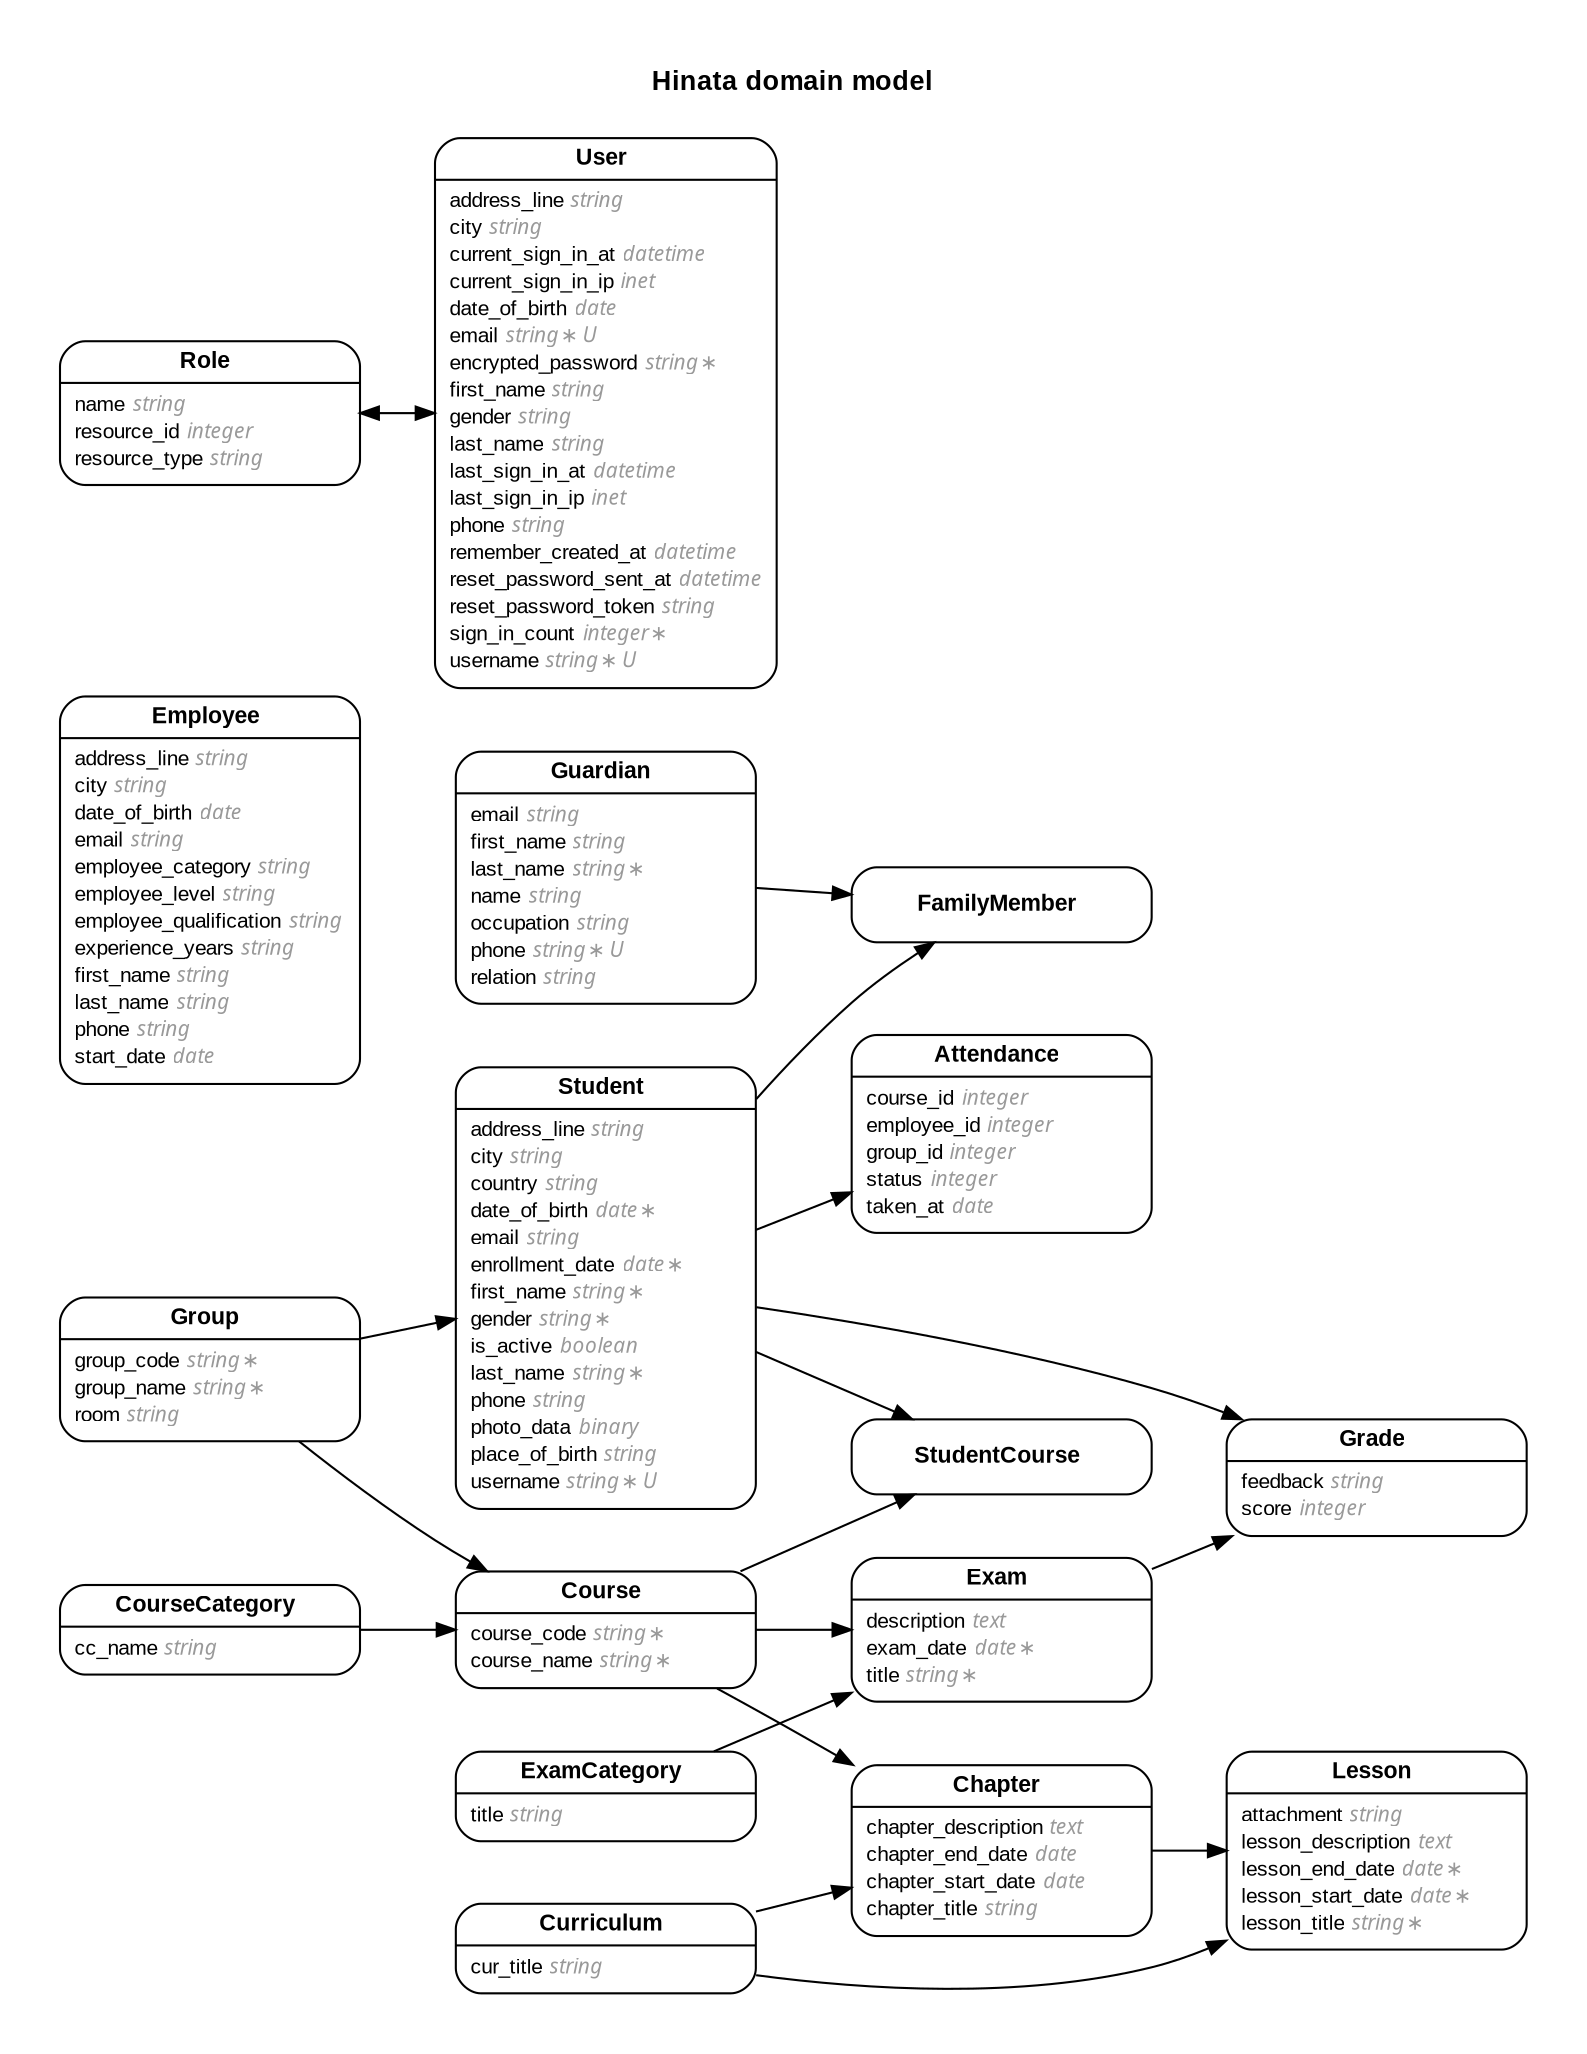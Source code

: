 digraph Hinata {
rankdir = "LR";
ranksep = "0.5";
nodesep = "0.4";
pad = "0.4,0.4";
margin = "0,0";
concentrate = "true";
labelloc = "t";
fontsize = "13";
fontname = "Arial Bold";
node[ shape  =  "Mrecord" , fontsize  =  "10" , fontname  =  "Arial" , margin  =  "0.07,0.05" , penwidth  =  "1.0"];
edge[ fontname  =  "Arial" , fontsize  =  "7" , dir  =  "both" , arrowsize  =  "0.9" , penwidth  =  "1.0" , labelangle  =  "32" , labeldistance  =  "1.8"];
label = "Hinata domain model\n\n";
m_Attendance [label = <<table border="0" align="center" cellspacing="0.5" cellpadding="0" width="134">
  <tr><td align="center" valign="bottom" width="130"><font face="Arial Bold" point-size="11">Attendance</font></td></tr>
</table>
|
<table border="0" align="left" cellspacing="2" cellpadding="0" width="134">
  <tr><td align="left" width="130" port="course_id">course_id <font face="Arail Italic" color="grey60">integer</font></td></tr>
  <tr><td align="left" width="130" port="employee_id">employee_id <font face="Arail Italic" color="grey60">integer</font></td></tr>
  <tr><td align="left" width="130" port="group_id">group_id <font face="Arail Italic" color="grey60">integer</font></td></tr>
  <tr><td align="left" width="130" port="status">status <font face="Arail Italic" color="grey60">integer</font></td></tr>
  <tr><td align="left" width="130" port="taken_at">taken_at <font face="Arail Italic" color="grey60">date</font></td></tr>
</table>
>];
m_Chapter [label = <<table border="0" align="center" cellspacing="0.5" cellpadding="0" width="134">
  <tr><td align="center" valign="bottom" width="130"><font face="Arial Bold" point-size="11">Chapter</font></td></tr>
</table>
|
<table border="0" align="left" cellspacing="2" cellpadding="0" width="134">
  <tr><td align="left" width="130" port="chapter_description">chapter_description <font face="Arail Italic" color="grey60">text</font></td></tr>
  <tr><td align="left" width="130" port="chapter_end_date">chapter_end_date <font face="Arail Italic" color="grey60">date</font></td></tr>
  <tr><td align="left" width="130" port="chapter_start_date">chapter_start_date <font face="Arail Italic" color="grey60">date</font></td></tr>
  <tr><td align="left" width="130" port="chapter_title">chapter_title <font face="Arail Italic" color="grey60">string</font></td></tr>
</table>
>];
m_Course [label = <<table border="0" align="center" cellspacing="0.5" cellpadding="0" width="134">
  <tr><td align="center" valign="bottom" width="130"><font face="Arial Bold" point-size="11">Course</font></td></tr>
</table>
|
<table border="0" align="left" cellspacing="2" cellpadding="0" width="134">
  <tr><td align="left" width="130" port="course_code">course_code <font face="Arail Italic" color="grey60">string ∗</font></td></tr>
  <tr><td align="left" width="130" port="course_name">course_name <font face="Arail Italic" color="grey60">string ∗</font></td></tr>
</table>
>];
m_CourseCategory [label = <<table border="0" align="center" cellspacing="0.5" cellpadding="0" width="134">
  <tr><td align="center" valign="bottom" width="130"><font face="Arial Bold" point-size="11">CourseCategory</font></td></tr>
</table>
|
<table border="0" align="left" cellspacing="2" cellpadding="0" width="134">
  <tr><td align="left" width="130" port="cc_name">cc_name <font face="Arail Italic" color="grey60">string</font></td></tr>
</table>
>];
m_Curriculum [label = <<table border="0" align="center" cellspacing="0.5" cellpadding="0" width="134">
  <tr><td align="center" valign="bottom" width="130"><font face="Arial Bold" point-size="11">Curriculum</font></td></tr>
</table>
|
<table border="0" align="left" cellspacing="2" cellpadding="0" width="134">
  <tr><td align="left" width="130" port="cur_title">cur_title <font face="Arail Italic" color="grey60">string</font></td></tr>
</table>
>];
m_Employee [label = <<table border="0" align="center" cellspacing="0.5" cellpadding="0" width="134">
  <tr><td align="center" valign="bottom" width="130"><font face="Arial Bold" point-size="11">Employee</font></td></tr>
</table>
|
<table border="0" align="left" cellspacing="2" cellpadding="0" width="134">
  <tr><td align="left" width="130" port="address_line">address_line <font face="Arail Italic" color="grey60">string</font></td></tr>
  <tr><td align="left" width="130" port="city">city <font face="Arail Italic" color="grey60">string</font></td></tr>
  <tr><td align="left" width="130" port="date_of_birth">date_of_birth <font face="Arail Italic" color="grey60">date</font></td></tr>
  <tr><td align="left" width="130" port="email">email <font face="Arail Italic" color="grey60">string</font></td></tr>
  <tr><td align="left" width="130" port="employee_category">employee_category <font face="Arail Italic" color="grey60">string</font></td></tr>
  <tr><td align="left" width="130" port="employee_level">employee_level <font face="Arail Italic" color="grey60">string</font></td></tr>
  <tr><td align="left" width="130" port="employee_qualification">employee_qualification <font face="Arail Italic" color="grey60">string</font></td></tr>
  <tr><td align="left" width="130" port="experience_years">experience_years <font face="Arail Italic" color="grey60">string</font></td></tr>
  <tr><td align="left" width="130" port="first_name">first_name <font face="Arail Italic" color="grey60">string</font></td></tr>
  <tr><td align="left" width="130" port="last_name">last_name <font face="Arail Italic" color="grey60">string</font></td></tr>
  <tr><td align="left" width="130" port="phone">phone <font face="Arail Italic" color="grey60">string</font></td></tr>
  <tr><td align="left" width="130" port="start_date">start_date <font face="Arail Italic" color="grey60">date</font></td></tr>
</table>
>];
m_Exam [label = <<table border="0" align="center" cellspacing="0.5" cellpadding="0" width="134">
  <tr><td align="center" valign="bottom" width="130"><font face="Arial Bold" point-size="11">Exam</font></td></tr>
</table>
|
<table border="0" align="left" cellspacing="2" cellpadding="0" width="134">
  <tr><td align="left" width="130" port="description">description <font face="Arail Italic" color="grey60">text</font></td></tr>
  <tr><td align="left" width="130" port="exam_date">exam_date <font face="Arail Italic" color="grey60">date ∗</font></td></tr>
  <tr><td align="left" width="130" port="title">title <font face="Arail Italic" color="grey60">string ∗</font></td></tr>
</table>
>];
m_ExamCategory [label = <<table border="0" align="center" cellspacing="0.5" cellpadding="0" width="134">
  <tr><td align="center" valign="bottom" width="130"><font face="Arial Bold" point-size="11">ExamCategory</font></td></tr>
</table>
|
<table border="0" align="left" cellspacing="2" cellpadding="0" width="134">
  <tr><td align="left" width="130" port="title">title <font face="Arail Italic" color="grey60">string</font></td></tr>
</table>
>];
m_FamilyMember [label = <<table border="0" align="center" cellspacing="0.5" cellpadding="0" width="134">
  <tr><td align="center" valign="bottom" width="130"><font face="Arial Bold" point-size="11">FamilyMember</font></td></tr>
</table>
>];
m_Grade [label = <<table border="0" align="center" cellspacing="0.5" cellpadding="0" width="134">
  <tr><td align="center" valign="bottom" width="130"><font face="Arial Bold" point-size="11">Grade</font></td></tr>
</table>
|
<table border="0" align="left" cellspacing="2" cellpadding="0" width="134">
  <tr><td align="left" width="130" port="feedback">feedback <font face="Arail Italic" color="grey60">string</font></td></tr>
  <tr><td align="left" width="130" port="score">score <font face="Arail Italic" color="grey60">integer</font></td></tr>
</table>
>];
m_Group [label = <<table border="0" align="center" cellspacing="0.5" cellpadding="0" width="134">
  <tr><td align="center" valign="bottom" width="130"><font face="Arial Bold" point-size="11">Group</font></td></tr>
</table>
|
<table border="0" align="left" cellspacing="2" cellpadding="0" width="134">
  <tr><td align="left" width="130" port="group_code">group_code <font face="Arail Italic" color="grey60">string ∗</font></td></tr>
  <tr><td align="left" width="130" port="group_name">group_name <font face="Arail Italic" color="grey60">string ∗</font></td></tr>
  <tr><td align="left" width="130" port="room">room <font face="Arail Italic" color="grey60">string</font></td></tr>
</table>
>];
m_Guardian [label = <<table border="0" align="center" cellspacing="0.5" cellpadding="0" width="134">
  <tr><td align="center" valign="bottom" width="130"><font face="Arial Bold" point-size="11">Guardian</font></td></tr>
</table>
|
<table border="0" align="left" cellspacing="2" cellpadding="0" width="134">
  <tr><td align="left" width="130" port="email">email <font face="Arail Italic" color="grey60">string</font></td></tr>
  <tr><td align="left" width="130" port="first_name">first_name <font face="Arail Italic" color="grey60">string</font></td></tr>
  <tr><td align="left" width="130" port="last_name">last_name <font face="Arail Italic" color="grey60">string ∗</font></td></tr>
  <tr><td align="left" width="130" port="name">name <font face="Arail Italic" color="grey60">string</font></td></tr>
  <tr><td align="left" width="130" port="occupation">occupation <font face="Arail Italic" color="grey60">string</font></td></tr>
  <tr><td align="left" width="130" port="phone">phone <font face="Arail Italic" color="grey60">string ∗ U</font></td></tr>
  <tr><td align="left" width="130" port="relation">relation <font face="Arail Italic" color="grey60">string</font></td></tr>
</table>
>];
m_Lesson [label = <<table border="0" align="center" cellspacing="0.5" cellpadding="0" width="134">
  <tr><td align="center" valign="bottom" width="130"><font face="Arial Bold" point-size="11">Lesson</font></td></tr>
</table>
|
<table border="0" align="left" cellspacing="2" cellpadding="0" width="134">
  <tr><td align="left" width="130" port="attachment">attachment <font face="Arail Italic" color="grey60">string</font></td></tr>
  <tr><td align="left" width="130" port="lesson_description">lesson_description <font face="Arail Italic" color="grey60">text</font></td></tr>
  <tr><td align="left" width="130" port="lesson_end_date">lesson_end_date <font face="Arail Italic" color="grey60">date ∗</font></td></tr>
  <tr><td align="left" width="130" port="lesson_start_date">lesson_start_date <font face="Arail Italic" color="grey60">date ∗</font></td></tr>
  <tr><td align="left" width="130" port="lesson_title">lesson_title <font face="Arail Italic" color="grey60">string ∗</font></td></tr>
</table>
>];
m_Role [label = <<table border="0" align="center" cellspacing="0.5" cellpadding="0" width="134">
  <tr><td align="center" valign="bottom" width="130"><font face="Arial Bold" point-size="11">Role</font></td></tr>
</table>
|
<table border="0" align="left" cellspacing="2" cellpadding="0" width="134">
  <tr><td align="left" width="130" port="name">name <font face="Arail Italic" color="grey60">string</font></td></tr>
  <tr><td align="left" width="130" port="resource_id">resource_id <font face="Arail Italic" color="grey60">integer</font></td></tr>
  <tr><td align="left" width="130" port="resource_type">resource_type <font face="Arail Italic" color="grey60">string</font></td></tr>
</table>
>];
m_Student [label = <<table border="0" align="center" cellspacing="0.5" cellpadding="0" width="134">
  <tr><td align="center" valign="bottom" width="130"><font face="Arial Bold" point-size="11">Student</font></td></tr>
</table>
|
<table border="0" align="left" cellspacing="2" cellpadding="0" width="134">
  <tr><td align="left" width="130" port="address_line">address_line <font face="Arail Italic" color="grey60">string</font></td></tr>
  <tr><td align="left" width="130" port="city">city <font face="Arail Italic" color="grey60">string</font></td></tr>
  <tr><td align="left" width="130" port="country">country <font face="Arail Italic" color="grey60">string</font></td></tr>
  <tr><td align="left" width="130" port="date_of_birth">date_of_birth <font face="Arail Italic" color="grey60">date ∗</font></td></tr>
  <tr><td align="left" width="130" port="email">email <font face="Arail Italic" color="grey60">string</font></td></tr>
  <tr><td align="left" width="130" port="enrollment_date">enrollment_date <font face="Arail Italic" color="grey60">date ∗</font></td></tr>
  <tr><td align="left" width="130" port="first_name">first_name <font face="Arail Italic" color="grey60">string ∗</font></td></tr>
  <tr><td align="left" width="130" port="gender">gender <font face="Arail Italic" color="grey60">string ∗</font></td></tr>
  <tr><td align="left" width="130" port="is_active">is_active <font face="Arail Italic" color="grey60">boolean</font></td></tr>
  <tr><td align="left" width="130" port="last_name">last_name <font face="Arail Italic" color="grey60">string ∗</font></td></tr>
  <tr><td align="left" width="130" port="phone">phone <font face="Arail Italic" color="grey60">string</font></td></tr>
  <tr><td align="left" width="130" port="photo_data">photo_data <font face="Arail Italic" color="grey60">binary</font></td></tr>
  <tr><td align="left" width="130" port="place_of_birth">place_of_birth <font face="Arail Italic" color="grey60">string</font></td></tr>
  <tr><td align="left" width="130" port="username">username <font face="Arail Italic" color="grey60">string ∗ U</font></td></tr>
</table>
>];
m_StudentCourse [label = <<table border="0" align="center" cellspacing="0.5" cellpadding="0" width="134">
  <tr><td align="center" valign="bottom" width="130"><font face="Arial Bold" point-size="11">StudentCourse</font></td></tr>
</table>
>];
m_User [label = <<table border="0" align="center" cellspacing="0.5" cellpadding="0" width="134">
  <tr><td align="center" valign="bottom" width="130"><font face="Arial Bold" point-size="11">User</font></td></tr>
</table>
|
<table border="0" align="left" cellspacing="2" cellpadding="0" width="134">
  <tr><td align="left" width="130" port="address_line">address_line <font face="Arail Italic" color="grey60">string</font></td></tr>
  <tr><td align="left" width="130" port="city">city <font face="Arail Italic" color="grey60">string</font></td></tr>
  <tr><td align="left" width="130" port="current_sign_in_at">current_sign_in_at <font face="Arail Italic" color="grey60">datetime</font></td></tr>
  <tr><td align="left" width="130" port="current_sign_in_ip">current_sign_in_ip <font face="Arail Italic" color="grey60">inet</font></td></tr>
  <tr><td align="left" width="130" port="date_of_birth">date_of_birth <font face="Arail Italic" color="grey60">date</font></td></tr>
  <tr><td align="left" width="130" port="email">email <font face="Arail Italic" color="grey60">string ∗ U</font></td></tr>
  <tr><td align="left" width="130" port="encrypted_password">encrypted_password <font face="Arail Italic" color="grey60">string ∗</font></td></tr>
  <tr><td align="left" width="130" port="first_name">first_name <font face="Arail Italic" color="grey60">string</font></td></tr>
  <tr><td align="left" width="130" port="gender">gender <font face="Arail Italic" color="grey60">string</font></td></tr>
  <tr><td align="left" width="130" port="last_name">last_name <font face="Arail Italic" color="grey60">string</font></td></tr>
  <tr><td align="left" width="130" port="last_sign_in_at">last_sign_in_at <font face="Arail Italic" color="grey60">datetime</font></td></tr>
  <tr><td align="left" width="130" port="last_sign_in_ip">last_sign_in_ip <font face="Arail Italic" color="grey60">inet</font></td></tr>
  <tr><td align="left" width="130" port="phone">phone <font face="Arail Italic" color="grey60">string</font></td></tr>
  <tr><td align="left" width="130" port="remember_created_at">remember_created_at <font face="Arail Italic" color="grey60">datetime</font></td></tr>
  <tr><td align="left" width="130" port="reset_password_sent_at">reset_password_sent_at <font face="Arail Italic" color="grey60">datetime</font></td></tr>
  <tr><td align="left" width="130" port="reset_password_token">reset_password_token <font face="Arail Italic" color="grey60">string</font></td></tr>
  <tr><td align="left" width="130" port="sign_in_count">sign_in_count <font face="Arail Italic" color="grey60">integer ∗</font></td></tr>
  <tr><td align="left" width="130" port="username">username <font face="Arail Italic" color="grey60">string ∗ U</font></td></tr>
</table>
>];
  m_Role -> m_User [arrowhead = "normal", arrowtail = "normal", weight = "2"];
  m_Curriculum -> m_Chapter [arrowhead = "normal", arrowtail = "none", weight = "2"];
  m_Course -> m_Chapter [arrowhead = "normal", arrowtail = "none", weight = "2"];
  m_Chapter -> m_Lesson [arrowhead = "normal", arrowtail = "none", weight = "2"];
  m_CourseCategory -> m_Course [arrowhead = "normal", arrowtail = "none", weight = "2"];
  m_Group -> m_Course [arrowhead = "normal", arrowtail = "none", weight = "2"];
  m_Course -> m_Exam [arrowhead = "normal", arrowtail = "none", weight = "2"];
  m_Curriculum -> m_Lesson [arrowhead = "normal", arrowtail = "none", weight = "1"];
  m_ExamCategory -> m_Exam [arrowhead = "normal", arrowtail = "none", weight = "2"];
  m_Exam -> m_Grade [arrowhead = "normal", arrowtail = "none", weight = "2"];
  m_Guardian -> m_FamilyMember [arrowhead = "normal", arrowtail = "none", weight = "2"];
  m_Student -> m_FamilyMember [arrowhead = "normal", arrowtail = "none", weight = "2"];
  m_Student -> m_Grade [arrowhead = "normal", arrowtail = "none", weight = "2"];
  m_Group -> m_Student [arrowhead = "normal", arrowtail = "none", weight = "2"];
  m_Guardian -> m_Student [style = "dotted", arrowhead = "normal", arrowtail = "none", weight = "2", constraint = "false"];
  m_Student -> m_Attendance [arrowhead = "normal", arrowtail = "none", weight = "1"];
  m_Student -> m_StudentCourse [arrowhead = "normal", arrowtail = "none", weight = "1"];
  m_Course -> m_StudentCourse [arrowhead = "normal", arrowtail = "none", weight = "1"];
}
